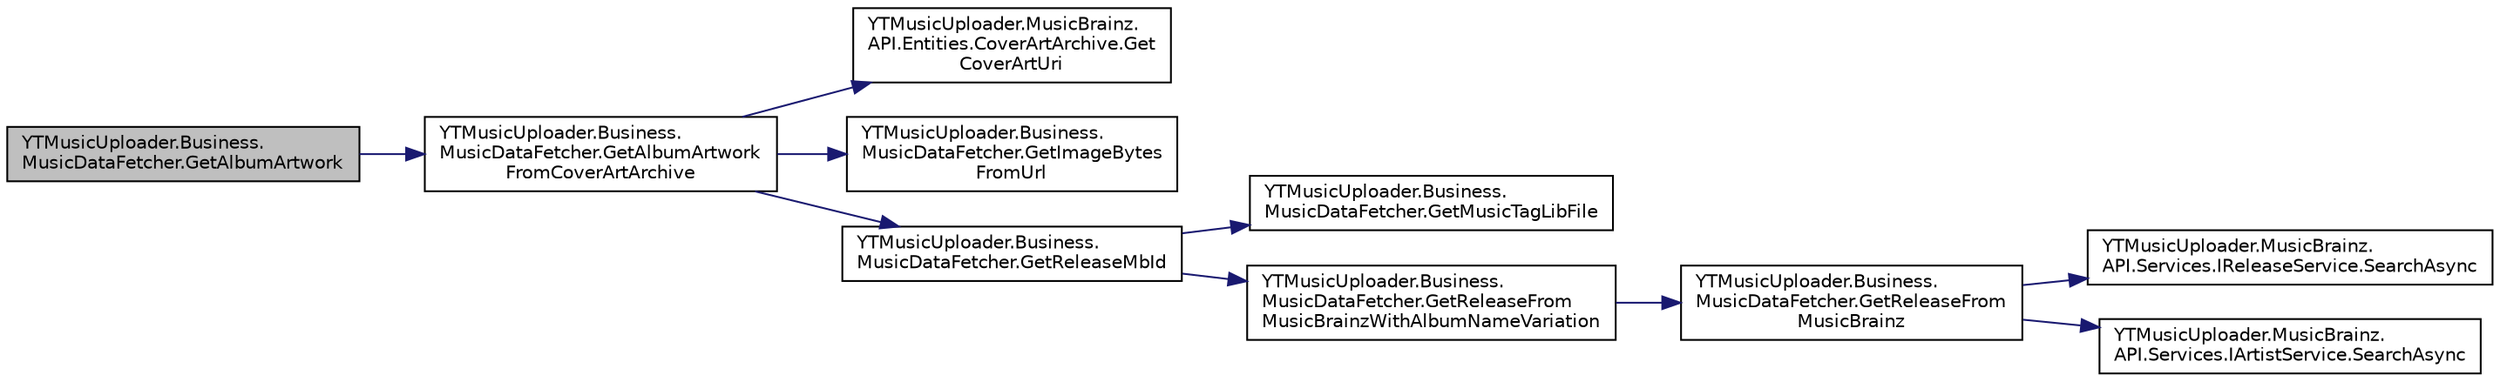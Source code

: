 digraph "YTMusicUploader.Business.MusicDataFetcher.GetAlbumArtwork"
{
 // LATEX_PDF_SIZE
  edge [fontname="Helvetica",fontsize="10",labelfontname="Helvetica",labelfontsize="10"];
  node [fontname="Helvetica",fontsize="10",shape=record];
  rankdir="LR";
  Node1 [label="YTMusicUploader.Business.\lMusicDataFetcher.GetAlbumArtwork",height=0.2,width=0.4,color="black", fillcolor="grey75", style="filled", fontcolor="black",tooltip="Returns album artwork. First it will look at actual file to see if one is embedded,..."];
  Node1 -> Node2 [color="midnightblue",fontsize="10",style="solid"];
  Node2 [label="YTMusicUploader.Business.\lMusicDataFetcher.GetAlbumArtwork\lFromCoverArtArchive",height=0.2,width=0.4,color="black", fillcolor="white", style="filled",URL="$dc/db7/class_y_t_music_uploader_1_1_business_1_1_music_data_fetcher.html#a16e09113cfa0bdfdae26991e96468663",tooltip="Makes a requst to ConvertArchive to try and retrive the album art cover image"];
  Node2 -> Node3 [color="midnightblue",fontsize="10",style="solid"];
  Node3 [label="YTMusicUploader.MusicBrainz.\lAPI.Entities.CoverArtArchive.Get\lCoverArtUri",height=0.2,width=0.4,color="black", fillcolor="white", style="filled",URL="$dc/ddd/class_y_t_music_uploader_1_1_music_brainz_1_1_a_p_i_1_1_entities_1_1_cover_art_archive.html#a6656cd935ebb111f71e5eea0cc9cf5fb",tooltip=" "];
  Node2 -> Node4 [color="midnightblue",fontsize="10",style="solid"];
  Node4 [label="YTMusicUploader.Business.\lMusicDataFetcher.GetImageBytes\lFromUrl",height=0.2,width=0.4,color="black", fillcolor="white", style="filled",URL="$dc/db7/class_y_t_music_uploader_1_1_business_1_1_music_data_fetcher.html#a9433e70a6a919cb93186739b92bb493e",tooltip="Peforms a HTTP web request and downloads an image"];
  Node2 -> Node5 [color="midnightblue",fontsize="10",style="solid"];
  Node5 [label="YTMusicUploader.Business.\lMusicDataFetcher.GetReleaseMbId",height=0.2,width=0.4,color="black", fillcolor="white", style="filled",URL="$dc/db7/class_y_t_music_uploader_1_1_business_1_1_music_data_fetcher.html#ad2e53a86a26a47a3418bb0916ae78245",tooltip="First looks at the file meta data for the release MBID, then makes a request to MusicBrainz if it's n..."];
  Node5 -> Node6 [color="midnightblue",fontsize="10",style="solid"];
  Node6 [label="YTMusicUploader.Business.\lMusicDataFetcher.GetMusicTagLibFile",height=0.2,width=0.4,color="black", fillcolor="white", style="filled",URL="$dc/db7/class_y_t_music_uploader_1_1_business_1_1_music_data_fetcher.html#a50e0a63ee984508b8677e836e27ca4cb",tooltip="Gets a TabLib (TabLib library object of music file meta data) file object of a given music music file"];
  Node5 -> Node7 [color="midnightblue",fontsize="10",style="solid"];
  Node7 [label="YTMusicUploader.Business.\lMusicDataFetcher.GetReleaseFrom\lMusicBrainzWithAlbumNameVariation",height=0.2,width=0.4,color="black", fillcolor="white", style="filled",URL="$dc/db7/class_y_t_music_uploader_1_1_business_1_1_music_data_fetcher.html#a950a4ab40983cdbc70821eaa9becb990",tooltip="Get the release (typically, the album data) from MusicBrainz via query using the artist,..."];
  Node7 -> Node8 [color="midnightblue",fontsize="10",style="solid"];
  Node8 [label="YTMusicUploader.Business.\lMusicDataFetcher.GetReleaseFrom\lMusicBrainz",height=0.2,width=0.4,color="black", fillcolor="white", style="filled",URL="$dc/db7/class_y_t_music_uploader_1_1_business_1_1_music_data_fetcher.html#ab9b74b81d70a6ddbddf6ef3f4ba76330",tooltip="Get the release (typically, the album data) from MusicBrainz via query using the artist,..."];
  Node8 -> Node9 [color="midnightblue",fontsize="10",style="solid"];
  Node9 [label="YTMusicUploader.MusicBrainz.\lAPI.Services.IReleaseService.SearchAsync",height=0.2,width=0.4,color="black", fillcolor="white", style="filled",URL="$d6/d6a/interface_y_t_music_uploader_1_1_music_brainz_1_1_a_p_i_1_1_services_1_1_i_release_service.html#a9bdd1d529806bee9e7240bd6b1911b57",tooltip="Search for a release in the MusicBrainz database, matching the given query."];
  Node8 -> Node10 [color="midnightblue",fontsize="10",style="solid"];
  Node10 [label="YTMusicUploader.MusicBrainz.\lAPI.Services.IArtistService.SearchAsync",height=0.2,width=0.4,color="black", fillcolor="white", style="filled",URL="$dd/d62/interface_y_t_music_uploader_1_1_music_brainz_1_1_a_p_i_1_1_services_1_1_i_artist_service.html#ac6a557bc948999cc191351e634be1d20",tooltip="Search for an artist in the MusicBrainz database, matching the given query."];
}
